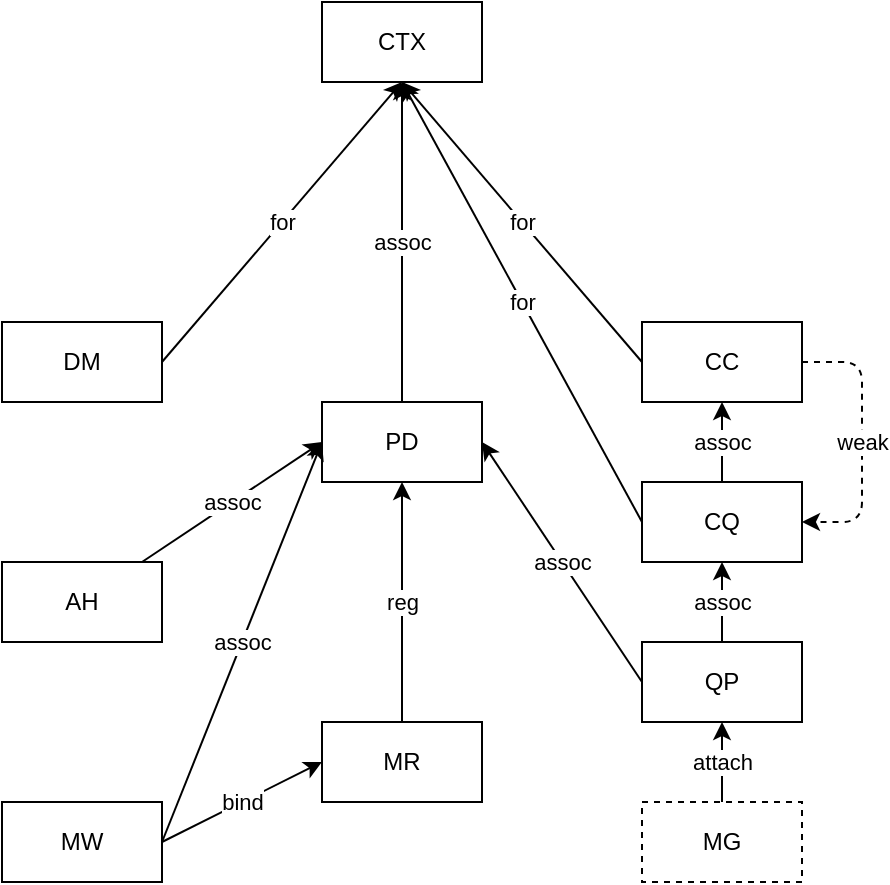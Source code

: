 <mxfile scale="2" border="20">
    <diagram id="kF0HC28YbxtjSuQo9rwf" name="第 1 页">
        <mxGraphModel dx="781" dy="683" grid="1" gridSize="10" guides="1" tooltips="1" connect="1" arrows="1" fold="1" page="1" pageScale="1" pageWidth="827" pageHeight="1169" background="#FFFFFF" math="0" shadow="0">
            <root>
                <mxCell id="0"/>
                <mxCell id="1" parent="0"/>
                <mxCell id="5" value="CTX" style="rounded=0;whiteSpace=wrap;html=1;" parent="1" vertex="1">
                    <mxGeometry x="320" y="80" width="80" height="40" as="geometry"/>
                </mxCell>
                <mxCell id="7" value="assoc" style="edgeStyle=none;html=1;entryX=0.5;entryY=1;entryDx=0;entryDy=0;" parent="1" source="6" target="5" edge="1">
                    <mxGeometry relative="1" as="geometry"/>
                </mxCell>
                <mxCell id="6" value="PD" style="rounded=0;whiteSpace=wrap;html=1;" parent="1" vertex="1">
                    <mxGeometry x="320" y="280" width="80" height="40" as="geometry"/>
                </mxCell>
                <mxCell id="9" value="reg" style="edgeStyle=none;html=1;exitX=0.5;exitY=0;exitDx=0;exitDy=0;entryX=0.5;entryY=1;entryDx=0;entryDy=0;" parent="1" source="8" target="6" edge="1">
                    <mxGeometry relative="1" as="geometry"/>
                </mxCell>
                <mxCell id="8" value="MR" style="rounded=0;whiteSpace=wrap;html=1;" parent="1" vertex="1">
                    <mxGeometry x="320" y="440" width="80" height="40" as="geometry"/>
                </mxCell>
                <mxCell id="11" value="bind" style="edgeStyle=none;html=1;entryX=0;entryY=0.5;entryDx=0;entryDy=0;exitX=1;exitY=0.5;exitDx=0;exitDy=0;" parent="1" source="10" target="8" edge="1">
                    <mxGeometry relative="1" as="geometry"/>
                </mxCell>
                <mxCell id="12" value="assoc" style="edgeStyle=none;html=1;entryX=0;entryY=0.5;entryDx=0;entryDy=0;" parent="1" target="6" edge="1">
                    <mxGeometry relative="1" as="geometry">
                        <mxPoint x="240" y="500" as="sourcePoint"/>
                    </mxGeometry>
                </mxCell>
                <mxCell id="10" value="MW" style="rounded=0;whiteSpace=wrap;html=1;" parent="1" vertex="1">
                    <mxGeometry x="160" y="480" width="80" height="40" as="geometry"/>
                </mxCell>
                <mxCell id="15" value="for" style="edgeStyle=none;html=1;entryX=0.5;entryY=1;entryDx=0;entryDy=0;exitX=0;exitY=0.5;exitDx=0;exitDy=0;" parent="1" source="13" target="5" edge="1">
                    <mxGeometry relative="1" as="geometry"/>
                </mxCell>
                <mxCell id="18" value="assoc" style="edgeStyle=none;html=1;entryX=0.5;entryY=1;entryDx=0;entryDy=0;" parent="1" source="13" target="14" edge="1">
                    <mxGeometry relative="1" as="geometry"/>
                </mxCell>
                <mxCell id="13" value="CQ" style="rounded=0;whiteSpace=wrap;html=1;" parent="1" vertex="1">
                    <mxGeometry x="480" y="320" width="80" height="40" as="geometry"/>
                </mxCell>
                <mxCell id="16" value="for" style="edgeStyle=none;html=1;entryX=0.5;entryY=1;entryDx=0;entryDy=0;exitX=0;exitY=0.5;exitDx=0;exitDy=0;" parent="1" source="14" target="5" edge="1">
                    <mxGeometry relative="1" as="geometry"/>
                </mxCell>
                <mxCell id="26" value="weak" style="edgeStyle=entityRelationEdgeStyle;html=1;exitX=1;exitY=0.5;exitDx=0;exitDy=0;entryX=1;entryY=0.5;entryDx=0;entryDy=0;dashed=1;" parent="1" source="14" target="13" edge="1">
                    <mxGeometry relative="1" as="geometry"/>
                </mxCell>
                <mxCell id="14" value="CC" style="rounded=0;whiteSpace=wrap;html=1;" parent="1" vertex="1">
                    <mxGeometry x="480" y="240" width="80" height="40" as="geometry"/>
                </mxCell>
                <mxCell id="20" value="assoc" style="edgeStyle=none;html=1;entryX=1;entryY=0.5;entryDx=0;entryDy=0;exitX=0;exitY=0.5;exitDx=0;exitDy=0;" parent="1" source="19" target="6" edge="1">
                    <mxGeometry relative="1" as="geometry">
                        <mxPoint x="800" y="320" as="targetPoint"/>
                    </mxGeometry>
                </mxCell>
                <mxCell id="21" value="assoc" style="edgeStyle=none;html=1;entryX=0.5;entryY=1;entryDx=0;entryDy=0;" parent="1" source="19" target="13" edge="1">
                    <mxGeometry relative="1" as="geometry"/>
                </mxCell>
                <mxCell id="19" value="QP" style="rounded=0;whiteSpace=wrap;html=1;" parent="1" vertex="1">
                    <mxGeometry x="480" y="400" width="80" height="40" as="geometry"/>
                </mxCell>
                <mxCell id="23" value="attach" style="edgeStyle=none;html=1;" parent="1" source="22" target="19" edge="1">
                    <mxGeometry relative="1" as="geometry"/>
                </mxCell>
                <mxCell id="22" value="MG" style="rounded=0;whiteSpace=wrap;html=1;dashed=1;" parent="1" vertex="1">
                    <mxGeometry x="480" y="480" width="80" height="40" as="geometry"/>
                </mxCell>
                <mxCell id="25" value="for" style="edgeStyle=none;html=1;entryX=0.5;entryY=1;entryDx=0;entryDy=0;exitX=1;exitY=0.5;exitDx=0;exitDy=0;" parent="1" source="24" target="5" edge="1">
                    <mxGeometry relative="1" as="geometry"/>
                </mxCell>
                <mxCell id="24" value="DM" style="rounded=0;whiteSpace=wrap;html=1;" parent="1" vertex="1">
                    <mxGeometry x="160" y="240" width="80" height="40" as="geometry"/>
                </mxCell>
                <mxCell id="28" value="assoc" style="edgeStyle=none;html=1;entryX=0;entryY=0.5;entryDx=0;entryDy=0;" edge="1" parent="1" source="27" target="6">
                    <mxGeometry relative="1" as="geometry"/>
                </mxCell>
                <mxCell id="27" value="AH" style="rounded=0;whiteSpace=wrap;html=1;" vertex="1" parent="1">
                    <mxGeometry x="160" y="360" width="80" height="40" as="geometry"/>
                </mxCell>
            </root>
        </mxGraphModel>
    </diagram>
</mxfile>